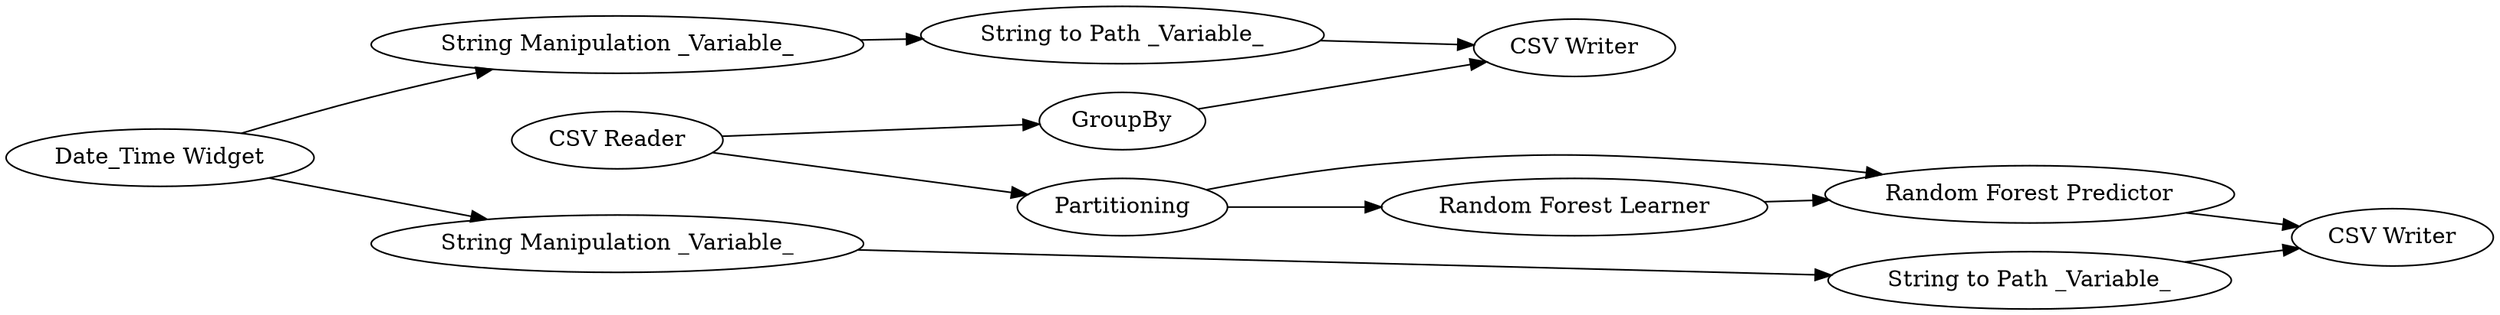 digraph {
	503 [label="CSV Reader"]
	504 [label=GroupBy]
	505 [label=Partitioning]
	506 [label="Random Forest Learner"]
	507 [label="Random Forest Predictor"]
	509 [label="Date_Time Widget"]
	516 [label="CSV Writer"]
	517 [label="CSV Writer"]
	520 [label="String to Path _Variable_"]
	521 [label="String Manipulation _Variable_"]
	522 [label="String Manipulation _Variable_"]
	523 [label="String to Path _Variable_"]
	503 -> 505
	503 -> 504
	504 -> 517
	505 -> 507
	505 -> 506
	506 -> 507
	507 -> 516
	509 -> 521
	509 -> 522
	520 -> 516
	521 -> 520
	522 -> 523
	523 -> 517
	rankdir=LR
}
